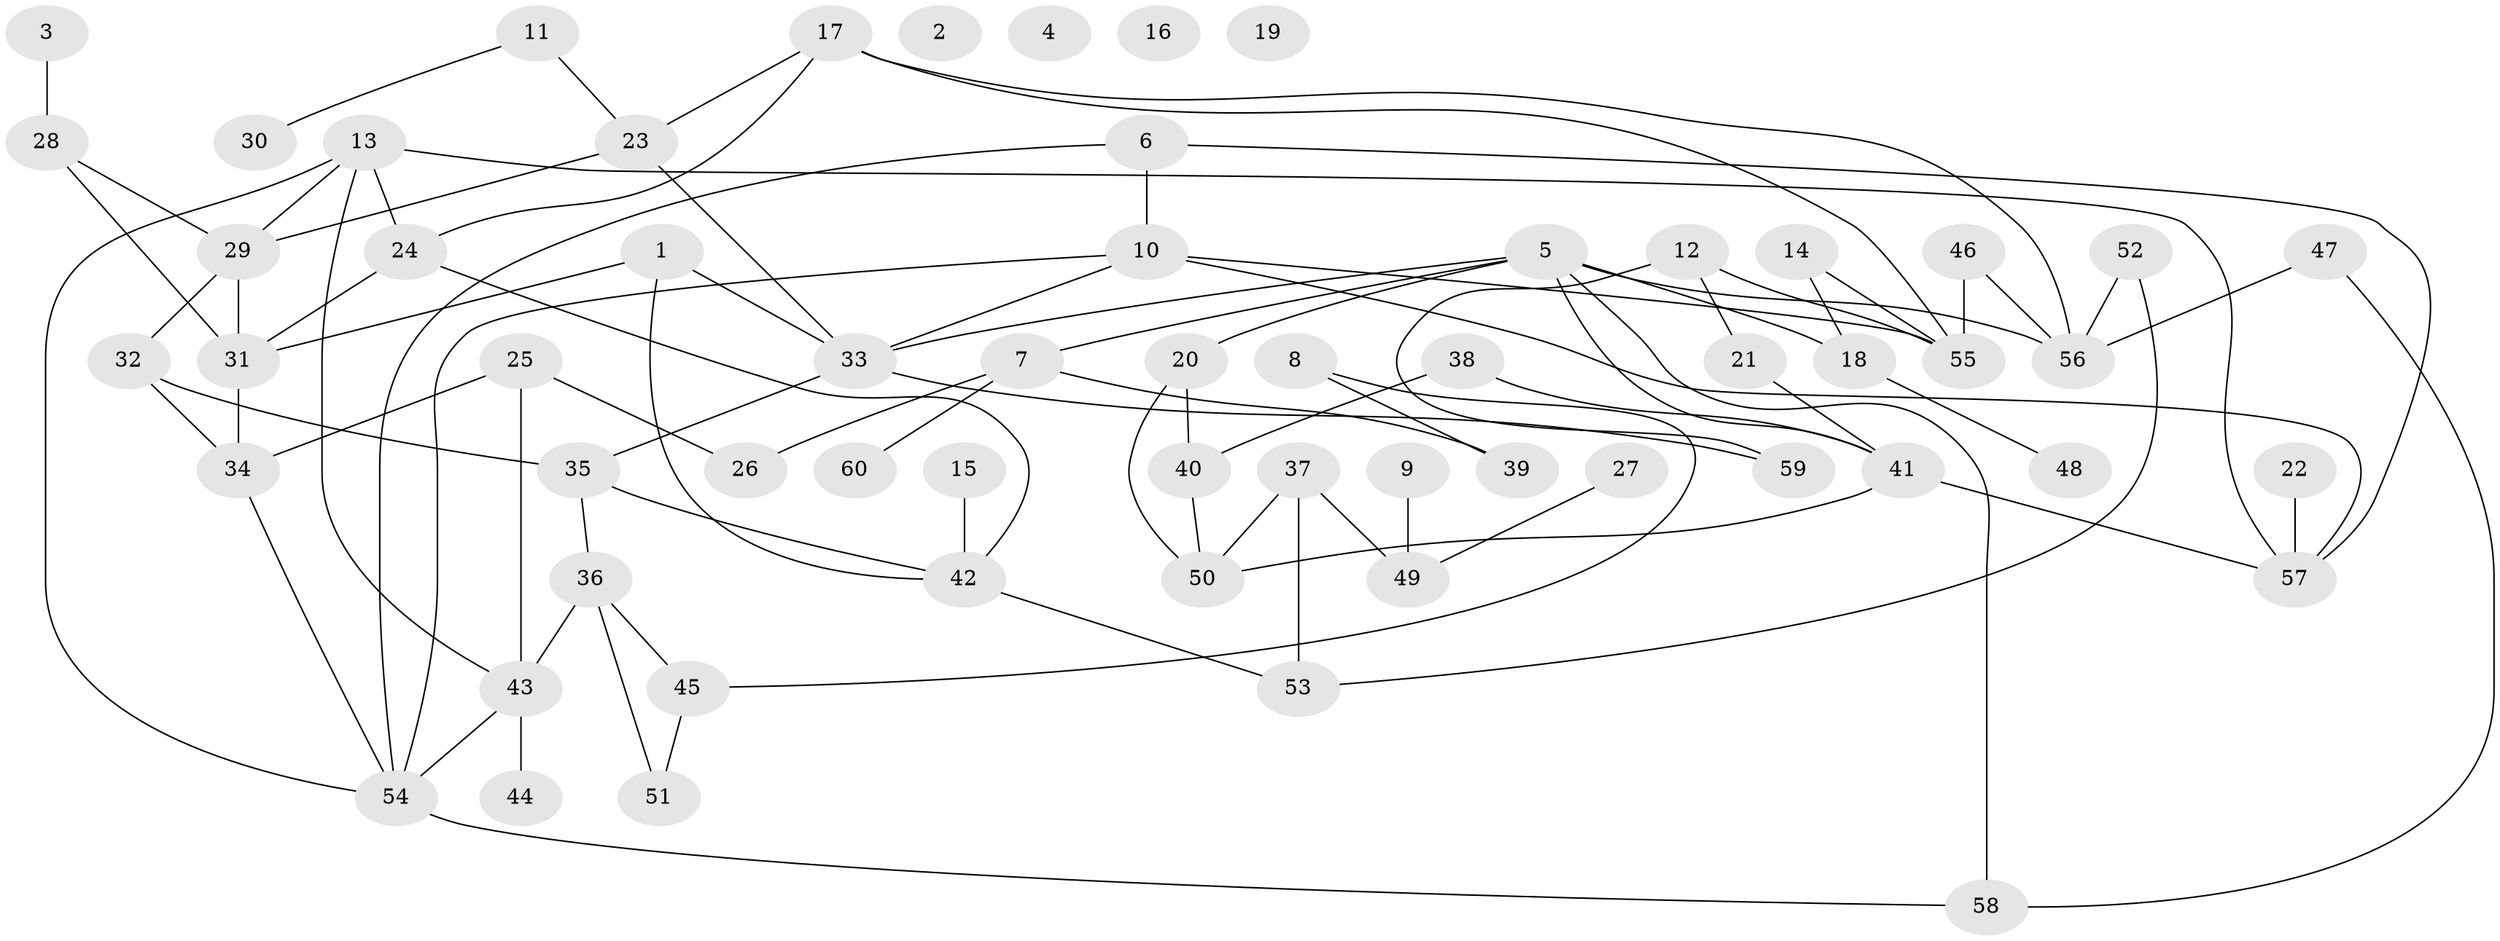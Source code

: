 // Generated by graph-tools (version 1.1) at 2025/25/03/09/25 03:25:17]
// undirected, 60 vertices, 88 edges
graph export_dot {
graph [start="1"]
  node [color=gray90,style=filled];
  1;
  2;
  3;
  4;
  5;
  6;
  7;
  8;
  9;
  10;
  11;
  12;
  13;
  14;
  15;
  16;
  17;
  18;
  19;
  20;
  21;
  22;
  23;
  24;
  25;
  26;
  27;
  28;
  29;
  30;
  31;
  32;
  33;
  34;
  35;
  36;
  37;
  38;
  39;
  40;
  41;
  42;
  43;
  44;
  45;
  46;
  47;
  48;
  49;
  50;
  51;
  52;
  53;
  54;
  55;
  56;
  57;
  58;
  59;
  60;
  1 -- 31;
  1 -- 33;
  1 -- 42;
  3 -- 28;
  5 -- 7;
  5 -- 18;
  5 -- 20;
  5 -- 33;
  5 -- 41;
  5 -- 56;
  5 -- 58;
  6 -- 10;
  6 -- 54;
  6 -- 57;
  7 -- 26;
  7 -- 39;
  7 -- 60;
  8 -- 39;
  8 -- 45;
  9 -- 49;
  10 -- 33;
  10 -- 54;
  10 -- 55;
  10 -- 57;
  11 -- 23;
  11 -- 30;
  12 -- 21;
  12 -- 55;
  12 -- 59;
  13 -- 24;
  13 -- 29;
  13 -- 43;
  13 -- 54;
  13 -- 57;
  14 -- 18;
  14 -- 55;
  15 -- 42;
  17 -- 23;
  17 -- 24;
  17 -- 55;
  17 -- 56;
  18 -- 48;
  20 -- 40;
  20 -- 50;
  21 -- 41;
  22 -- 57;
  23 -- 29;
  23 -- 33;
  24 -- 31;
  24 -- 42;
  25 -- 26;
  25 -- 34;
  25 -- 43;
  27 -- 49;
  28 -- 29;
  28 -- 31;
  29 -- 31;
  29 -- 32;
  31 -- 34;
  32 -- 34;
  32 -- 35;
  33 -- 35;
  33 -- 59;
  34 -- 54;
  35 -- 36;
  35 -- 42;
  36 -- 43;
  36 -- 45;
  36 -- 51;
  37 -- 49;
  37 -- 50;
  37 -- 53;
  38 -- 40;
  38 -- 41;
  40 -- 50;
  41 -- 50;
  41 -- 57;
  42 -- 53;
  43 -- 44;
  43 -- 54;
  45 -- 51;
  46 -- 55;
  46 -- 56;
  47 -- 56;
  47 -- 58;
  52 -- 53;
  52 -- 56;
  54 -- 58;
}
